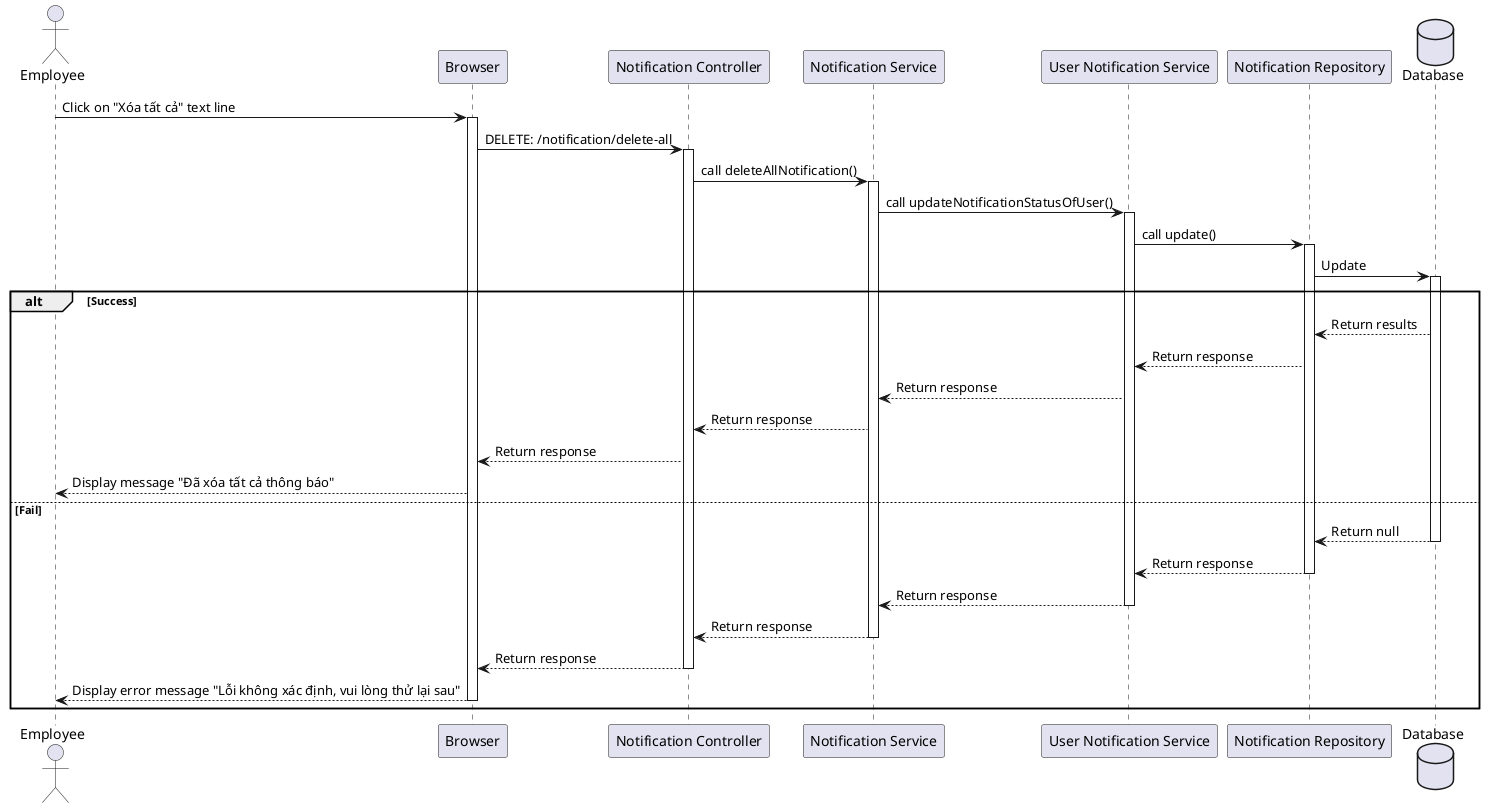 @startuml

actor Employee as user
participant Browser as a
participant "Notification Controller" as b
participant "Notification Service" as c
participant "User Notification Service" as d
participant "Notification Repository" as e
database Database as f

user -> a++: Click on "Xóa tất cả" text line
a -> b++: DELETE: /notification/delete-all
b -> c++: call deleteAllNotification()
c -> d++: call updateNotificationStatusOfUser()
d -> e++: call update()
e -> f++: Update
alt Success
    f --> e: Return results
    e --> d: Return response
    d --> c: Return response
    c --> b: Return response
    b --> a: Return response
    a --> user: Display message "Đã xóa tất cả thông báo"
else Fail
    f --> e--: Return null
    e --> d--: Return response
    d --> c--: Return response
    c --> b--: Return response
    b --> a--: Return response
    a --> user--: Display error message "Lỗi không xác định, vui lòng thử lại sau"
end
@enduml